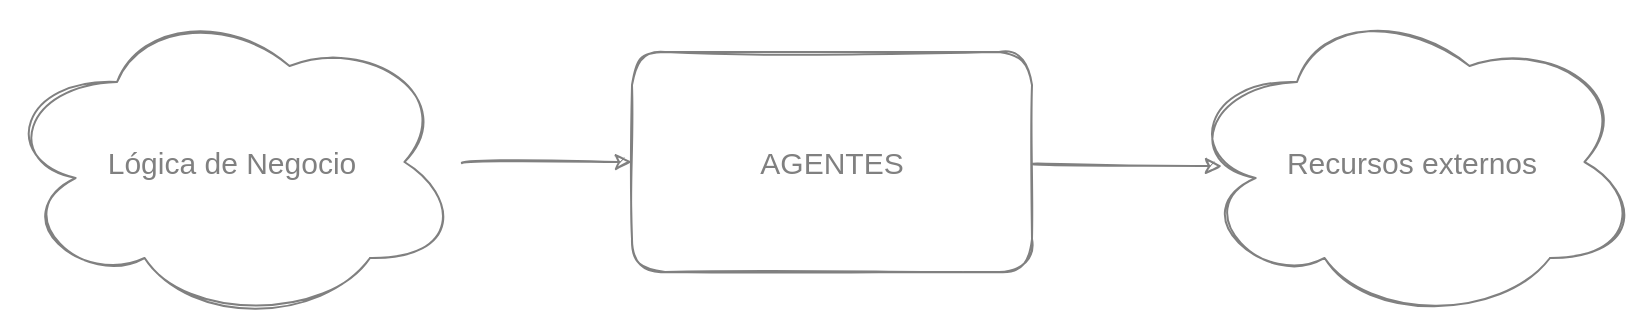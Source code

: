 <mxfile version="20.7.4" type="device" pages="2"><diagram id="jYahB1UCWjn4WiAoBhX7" name="1.0.0"><mxGraphModel dx="1674" dy="884" grid="1" gridSize="10" guides="1" tooltips="1" connect="1" arrows="1" fold="1" page="1" pageScale="1" pageWidth="850" pageHeight="1100" math="0" shadow="0"><root><mxCell id="0"/><mxCell id="1" parent="0"/><mxCell id="5" style="edgeStyle=none;html=1;sketch=1;curved=1;labelBackgroundColor=#808080;strokeColor=#808080;" parent="1" source="2" target="3" edge="1"><mxGeometry relative="1" as="geometry"/></mxCell><mxCell id="2" value="&lt;font style=&quot;font-size: 15px;&quot;&gt;Lógica de Negocio&lt;/font&gt;" style="ellipse;shape=cloud;whiteSpace=wrap;html=1;sketch=1;rounded=1;fillColor=none;fontSize=15;labelBackgroundColor=none;fontColor=#808080;strokeColor=#808080;" parent="1" vertex="1"><mxGeometry x="10" y="450" width="230" height="160" as="geometry"/></mxCell><mxCell id="6" style="edgeStyle=none;html=1;entryX=0.087;entryY=0.513;entryDx=0;entryDy=0;entryPerimeter=0;sketch=1;curved=1;labelBackgroundColor=#808080;strokeColor=#808080;" parent="1" source="3" target="4" edge="1"><mxGeometry relative="1" as="geometry"/></mxCell><mxCell id="3" value="&lt;font style=&quot;font-size: 15px&quot; color=&quot;#808080&quot;&gt;AGENTES&lt;/font&gt;" style="rounded=1;whiteSpace=wrap;html=1;sketch=1;fillColor=none;fontSize=11;labelBackgroundColor=none;strokeColor=#808080;" parent="1" vertex="1"><mxGeometry x="325" y="475" width="200" height="110" as="geometry"/></mxCell><mxCell id="4" value="&lt;font style=&quot;font-size: 15px&quot; color=&quot;#808080&quot;&gt;Recursos externos&lt;/font&gt;" style="ellipse;shape=cloud;whiteSpace=wrap;html=1;sketch=1;rounded=1;fillColor=none;labelBackgroundColor=none;strokeColor=#808080;" parent="1" vertex="1"><mxGeometry x="600" y="450" width="230" height="160" as="geometry"/></mxCell></root></mxGraphModel></diagram><diagram id="puL58e5NRMIY3PyhJklC" name="1.8.0"><mxGraphModel dx="1434" dy="884" grid="0" gridSize="10" guides="1" tooltips="1" connect="1" arrows="1" fold="1" page="1" pageScale="1" pageWidth="1100" pageHeight="850" math="0" shadow="0"><root><mxCell id="0"/><mxCell id="1" parent="0"/><mxCell id="Staajldug8BFx0vavkEb-1" style="edgeStyle=none;html=1;entryX=0.087;entryY=0.513;entryDx=0;entryDy=0;entryPerimeter=0;labelBackgroundColor=#808080;strokeColor=#808080;fontStyle=1;fontFamily=Lucida Console;sketch=1;curved=1;rounded=1;" edge="1" parent="1" source="Staajldug8BFx0vavkEb-2"><mxGeometry relative="1" as="geometry"><mxPoint x="420.01" y="417.08" as="targetPoint"/></mxGeometry></mxCell><mxCell id="Staajldug8BFx0vavkEb-2" value="&lt;font color=&quot;#808080&quot;&gt;&lt;span style=&quot;font-size: 15px&quot;&gt;CONSUMIDOR&lt;br&gt;(AGENTES)&lt;br&gt;&lt;/span&gt;&lt;/font&gt;" style="rounded=1;whiteSpace=wrap;html=1;fillColor=none;fontSize=11;labelBackgroundColor=none;strokeColor=#808080;fontStyle=1;fontFamily=Lucida Console;sketch=1;" vertex="1" parent="1"><mxGeometry x="125" y="360" width="200" height="110" as="geometry"/></mxCell><mxCell id="Staajldug8BFx0vavkEb-3" style="edgeStyle=orthogonalEdgeStyle;rounded=1;orthogonalLoop=1;jettySize=auto;html=1;entryX=0.16;entryY=0.55;entryDx=0;entryDy=0;entryPerimeter=0;strokeColor=#808080;sketch=1;curved=1;fontFamily=Lucida Console;" edge="1" parent="1" source="Staajldug8BFx0vavkEb-6" target="Staajldug8BFx0vavkEb-7"><mxGeometry relative="1" as="geometry"><Array as="points"><mxPoint x="708" y="417"/><mxPoint x="708" y="263"/></Array></mxGeometry></mxCell><mxCell id="Staajldug8BFx0vavkEb-4" style="edgeStyle=orthogonalEdgeStyle;rounded=1;orthogonalLoop=1;jettySize=auto;html=1;entryX=0.16;entryY=0.55;entryDx=0;entryDy=0;entryPerimeter=0;strokeColor=#808080;sketch=1;curved=1;fontFamily=Lucida Console;" edge="1" parent="1" source="Staajldug8BFx0vavkEb-6" target="Staajldug8BFx0vavkEb-8"><mxGeometry relative="1" as="geometry"/></mxCell><mxCell id="Staajldug8BFx0vavkEb-5" style="edgeStyle=orthogonalEdgeStyle;rounded=1;orthogonalLoop=1;jettySize=auto;html=1;entryX=0.16;entryY=0.55;entryDx=0;entryDy=0;entryPerimeter=0;strokeColor=#808080;sketch=1;curved=1;fontFamily=Lucida Console;" edge="1" parent="1" source="Staajldug8BFx0vavkEb-6" target="Staajldug8BFx0vavkEb-9"><mxGeometry relative="1" as="geometry"><Array as="points"><mxPoint x="708" y="417"/><mxPoint x="708" y="601"/></Array></mxGeometry></mxCell><mxCell id="Staajldug8BFx0vavkEb-6" value="&lt;font color=&quot;#808080&quot;&gt;&lt;span style=&quot;font-size: 15px&quot;&gt;LIBRERÍA DE ABSTRACCIÓN DE PROVEEDOR ESTANDARIZADO&lt;br&gt;(SPAL)&lt;br&gt;&lt;/span&gt;&lt;/font&gt;" style="rounded=1;whiteSpace=wrap;html=1;fillColor=none;fontSize=11;labelBackgroundColor=none;strokeColor=#808080;fontStyle=1;fontFamily=Lucida Console;sketch=1;" vertex="1" parent="1"><mxGeometry x="418" y="362" width="200" height="110" as="geometry"/></mxCell><mxCell id="Staajldug8BFx0vavkEb-7" value="&lt;font&gt;PROVEEDOR 1&lt;/font&gt;" style="ellipse;shape=cloud;whiteSpace=wrap;html=1;strokeColor=#808080;fontColor=#808080;rounded=1;fontStyle=1;fontSize=16;fontFamily=Lucida Console;labelBackgroundColor=none;fillColor=none;sketch=1;" vertex="1" parent="1"><mxGeometry x="759" y="184" width="207" height="144" as="geometry"/></mxCell><mxCell id="Staajldug8BFx0vavkEb-8" value="PROVEEDOR 2" style="ellipse;shape=cloud;whiteSpace=wrap;html=1;strokeColor=#808080;fontColor=#808080;rounded=1;fontStyle=1;fontSize=16;fontFamily=Lucida Console;labelBackgroundColor=none;fillColor=none;sketch=1;" vertex="1" parent="1"><mxGeometry x="765" y="338" width="207" height="144" as="geometry"/></mxCell><mxCell id="Staajldug8BFx0vavkEb-9" value="PROVEEDOR N" style="ellipse;shape=cloud;whiteSpace=wrap;html=1;strokeColor=#808080;fontColor=#808080;rounded=1;fontStyle=1;fontSize=16;fontFamily=Lucida Console;labelBackgroundColor=none;fillColor=none;sketch=1;" vertex="1" parent="1"><mxGeometry x="768" y="522" width="207" height="144" as="geometry"/></mxCell></root></mxGraphModel></diagram></mxfile>